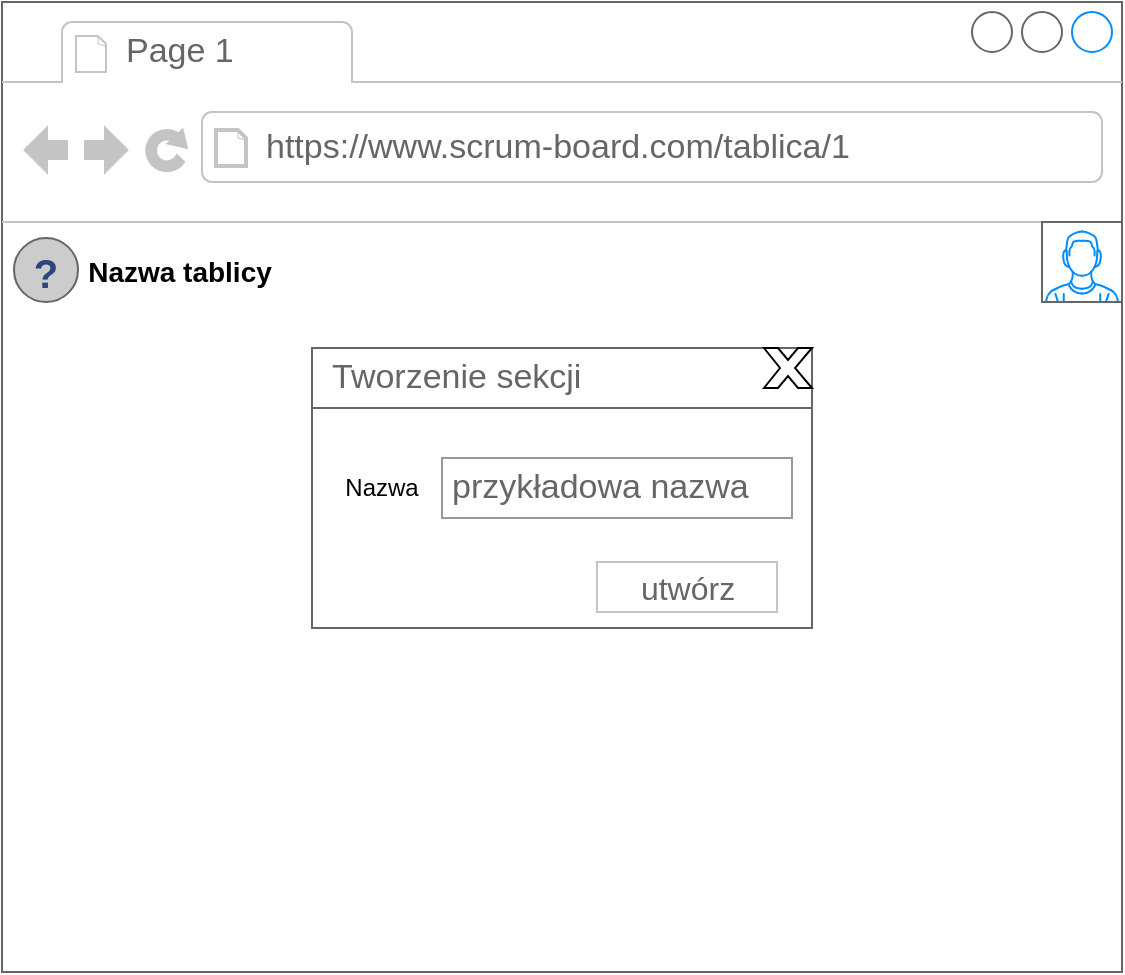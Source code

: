 <mxfile version="24.0.2" type="device" pages="2">
  <diagram name="Strona-1" id="AWiner5oOUAS1Hgjm13_">
    <mxGraphModel dx="1009" dy="550" grid="1" gridSize="10" guides="1" tooltips="1" connect="1" arrows="1" fold="1" page="1" pageScale="1" pageWidth="827" pageHeight="1169" math="0" shadow="0">
      <root>
        <mxCell id="0" />
        <mxCell id="1" parent="0" />
        <mxCell id="gGaLXaDVJd2lma_wR1GJ-1" value="" style="strokeWidth=1;shadow=0;dashed=0;align=center;html=1;shape=mxgraph.mockup.containers.browserWindow;rSize=0;strokeColor=#666666;strokeColor2=#008cff;strokeColor3=#c4c4c4;mainText=,;recursiveResize=0;" vertex="1" parent="1">
          <mxGeometry x="134" y="50" width="560" height="485" as="geometry" />
        </mxCell>
        <mxCell id="gGaLXaDVJd2lma_wR1GJ-2" value="Page 1" style="strokeWidth=1;shadow=0;dashed=0;align=center;html=1;shape=mxgraph.mockup.containers.anchor;fontSize=17;fontColor=#666666;align=left;whiteSpace=wrap;" vertex="1" parent="gGaLXaDVJd2lma_wR1GJ-1">
          <mxGeometry x="60" y="12" width="110" height="26" as="geometry" />
        </mxCell>
        <mxCell id="gGaLXaDVJd2lma_wR1GJ-3" value="https://www.scrum-board.com/tablica/1" style="strokeWidth=1;shadow=0;dashed=0;align=center;html=1;shape=mxgraph.mockup.containers.anchor;rSize=0;fontSize=17;fontColor=#666666;align=left;" vertex="1" parent="gGaLXaDVJd2lma_wR1GJ-1">
          <mxGeometry x="130" y="60" width="250" height="26" as="geometry" />
        </mxCell>
        <mxCell id="gGaLXaDVJd2lma_wR1GJ-4" value="" style="verticalLabelPosition=bottom;shadow=0;dashed=0;align=center;html=1;verticalAlign=top;strokeWidth=1;shape=mxgraph.mockup.containers.userMale;strokeColor=#666666;strokeColor2=#008cff;" vertex="1" parent="gGaLXaDVJd2lma_wR1GJ-1">
          <mxGeometry x="520" y="110" width="40" height="40" as="geometry" />
        </mxCell>
        <mxCell id="gGaLXaDVJd2lma_wR1GJ-5" value="" style="strokeWidth=1;shadow=0;dashed=0;align=center;html=1;shape=mxgraph.mockup.forms.anchor;align=right;spacingRight=2;fontColor=#666666;" vertex="1" parent="gGaLXaDVJd2lma_wR1GJ-1">
          <mxGeometry x="60" y="200" width="50" height="18" as="geometry" />
        </mxCell>
        <mxCell id="gGaLXaDVJd2lma_wR1GJ-6" value="" style="strokeWidth=1;shadow=0;dashed=0;align=center;html=1;shape=mxgraph.mockup.forms.anchor;align=right;spacingRight=2;fontColor=#666666;" vertex="1" parent="gGaLXaDVJd2lma_wR1GJ-1">
          <mxGeometry x="60" y="230" width="50" height="18" as="geometry" />
        </mxCell>
        <mxCell id="gGaLXaDVJd2lma_wR1GJ-7" value="" style="verticalLabelPosition=bottom;shadow=0;dashed=0;align=center;html=1;verticalAlign=top;strokeWidth=1;shape=mxgraph.mockup.misc.help_icon;" vertex="1" parent="gGaLXaDVJd2lma_wR1GJ-1">
          <mxGeometry x="6" y="118" width="32" height="32" as="geometry" />
        </mxCell>
        <mxCell id="gGaLXaDVJd2lma_wR1GJ-8" value="&lt;font style=&quot;font-size: 14px;&quot;&gt;&lt;b&gt;Nazwa tablicy&lt;/b&gt;&lt;/font&gt;" style="text;html=1;align=center;verticalAlign=middle;whiteSpace=wrap;rounded=0;" vertex="1" parent="gGaLXaDVJd2lma_wR1GJ-1">
          <mxGeometry x="38" y="120" width="102" height="30" as="geometry" />
        </mxCell>
        <mxCell id="gGaLXaDVJd2lma_wR1GJ-9" value="" style="strokeWidth=1;shadow=0;dashed=0;align=center;html=1;shape=mxgraph.mockup.containers.rrect;rSize=0;strokeColor=#666666;fontColor=#666666;fontSize=17;verticalAlign=top;whiteSpace=wrap;fillColor=#ffffff;spacingTop=32;" vertex="1" parent="gGaLXaDVJd2lma_wR1GJ-1">
          <mxGeometry x="155" y="173" width="250" height="140" as="geometry" />
        </mxCell>
        <mxCell id="gGaLXaDVJd2lma_wR1GJ-10" value="Tworzenie sekcji" style="strokeWidth=1;shadow=0;dashed=0;align=center;html=1;shape=mxgraph.mockup.containers.rrect;rSize=0;fontSize=17;fontColor=#666666;strokeColor=#666666;align=left;spacingLeft=8;fillColor=none;resizeWidth=1;whiteSpace=wrap;" vertex="1" parent="gGaLXaDVJd2lma_wR1GJ-9">
          <mxGeometry width="250" height="30" relative="1" as="geometry" />
        </mxCell>
        <mxCell id="gGaLXaDVJd2lma_wR1GJ-11" value="utwórz" style="strokeWidth=1;shadow=0;dashed=0;align=center;html=1;shape=mxgraph.mockup.containers.rrect;rSize=0;fontSize=16;fontColor=#666666;strokeColor=#c4c4c4;whiteSpace=wrap;fillColor=none;" vertex="1" parent="gGaLXaDVJd2lma_wR1GJ-9">
          <mxGeometry x="0.75" y="1" width="90" height="25" relative="1" as="geometry">
            <mxPoint x="-45" y="-33" as="offset" />
          </mxGeometry>
        </mxCell>
        <mxCell id="gGaLXaDVJd2lma_wR1GJ-12" value="Nazwa" style="text;html=1;align=center;verticalAlign=middle;whiteSpace=wrap;rounded=0;" vertex="1" parent="gGaLXaDVJd2lma_wR1GJ-9">
          <mxGeometry x="5" y="55" width="60" height="30" as="geometry" />
        </mxCell>
        <mxCell id="gGaLXaDVJd2lma_wR1GJ-13" value="przykładowa nazwa" style="strokeWidth=1;shadow=0;dashed=0;align=center;html=1;shape=mxgraph.mockup.forms.pwField;strokeColor=#999999;mainText=;align=left;fontColor=#666666;fontSize=17;spacingLeft=3;" vertex="1" parent="gGaLXaDVJd2lma_wR1GJ-9">
          <mxGeometry x="65" y="55" width="175" height="30" as="geometry" />
        </mxCell>
        <mxCell id="gGaLXaDVJd2lma_wR1GJ-14" value="" style="verticalLabelPosition=bottom;verticalAlign=top;html=1;shape=mxgraph.basic.x" vertex="1" parent="gGaLXaDVJd2lma_wR1GJ-9">
          <mxGeometry x="226" width="24" height="20" as="geometry" />
        </mxCell>
      </root>
    </mxGraphModel>
  </diagram>
  <diagram id="fLcif_8BohK0dgldnZe7" name="Strona-2">
    <mxGraphModel dx="1009" dy="550" grid="1" gridSize="10" guides="1" tooltips="1" connect="1" arrows="1" fold="1" page="1" pageScale="1" pageWidth="827" pageHeight="1169" math="0" shadow="0">
      <root>
        <mxCell id="0" />
        <mxCell id="1" parent="0" />
        <mxCell id="6Ro5PVa6fDe5Ohe-M9_j-1" value="" style="strokeWidth=1;shadow=0;dashed=0;align=center;html=1;shape=mxgraph.mockup.containers.browserWindow;rSize=0;strokeColor=#666666;strokeColor2=#008cff;strokeColor3=#c4c4c4;mainText=,;recursiveResize=0;" vertex="1" parent="1">
          <mxGeometry x="134" y="30" width="560" height="485" as="geometry" />
        </mxCell>
        <mxCell id="6Ro5PVa6fDe5Ohe-M9_j-2" value="Page 1" style="strokeWidth=1;shadow=0;dashed=0;align=center;html=1;shape=mxgraph.mockup.containers.anchor;fontSize=17;fontColor=#666666;align=left;whiteSpace=wrap;" vertex="1" parent="6Ro5PVa6fDe5Ohe-M9_j-1">
          <mxGeometry x="60" y="12" width="110" height="26" as="geometry" />
        </mxCell>
        <mxCell id="6Ro5PVa6fDe5Ohe-M9_j-3" value="https://www.scrum-board.com/tablica/1" style="strokeWidth=1;shadow=0;dashed=0;align=center;html=1;shape=mxgraph.mockup.containers.anchor;rSize=0;fontSize=17;fontColor=#666666;align=left;" vertex="1" parent="6Ro5PVa6fDe5Ohe-M9_j-1">
          <mxGeometry x="130" y="60" width="250" height="26" as="geometry" />
        </mxCell>
        <mxCell id="6Ro5PVa6fDe5Ohe-M9_j-4" value="" style="verticalLabelPosition=bottom;shadow=0;dashed=0;align=center;html=1;verticalAlign=top;strokeWidth=1;shape=mxgraph.mockup.containers.userMale;strokeColor=#666666;strokeColor2=#008cff;" vertex="1" parent="6Ro5PVa6fDe5Ohe-M9_j-1">
          <mxGeometry x="520" y="110" width="40" height="40" as="geometry" />
        </mxCell>
        <mxCell id="6Ro5PVa6fDe5Ohe-M9_j-5" value="" style="strokeWidth=1;shadow=0;dashed=0;align=center;html=1;shape=mxgraph.mockup.forms.anchor;align=right;spacingRight=2;fontColor=#666666;" vertex="1" parent="6Ro5PVa6fDe5Ohe-M9_j-1">
          <mxGeometry x="60" y="200" width="50" height="18" as="geometry" />
        </mxCell>
        <mxCell id="6Ro5PVa6fDe5Ohe-M9_j-6" value="" style="strokeWidth=1;shadow=0;dashed=0;align=center;html=1;shape=mxgraph.mockup.forms.anchor;align=right;spacingRight=2;fontColor=#666666;" vertex="1" parent="6Ro5PVa6fDe5Ohe-M9_j-1">
          <mxGeometry x="60" y="230" width="50" height="18" as="geometry" />
        </mxCell>
        <mxCell id="6Ro5PVa6fDe5Ohe-M9_j-7" value="" style="verticalLabelPosition=bottom;shadow=0;dashed=0;align=center;html=1;verticalAlign=top;strokeWidth=1;shape=mxgraph.mockup.misc.help_icon;" vertex="1" parent="6Ro5PVa6fDe5Ohe-M9_j-1">
          <mxGeometry x="6" y="118" width="32" height="32" as="geometry" />
        </mxCell>
        <mxCell id="6Ro5PVa6fDe5Ohe-M9_j-8" value="&lt;font style=&quot;font-size: 14px;&quot;&gt;&lt;b&gt;Nazwa tablicy&lt;/b&gt;&lt;/font&gt;" style="text;html=1;align=center;verticalAlign=middle;whiteSpace=wrap;rounded=0;" vertex="1" parent="6Ro5PVa6fDe5Ohe-M9_j-1">
          <mxGeometry x="38" y="120" width="102" height="30" as="geometry" />
        </mxCell>
        <mxCell id="6Ro5PVa6fDe5Ohe-M9_j-12" value="" style="strokeWidth=1;shadow=0;dashed=0;align=center;html=1;shape=mxgraph.mockup.containers.rrect;rSize=0;strokeColor=#666666;fontColor=#666666;fontSize=17;verticalAlign=top;whiteSpace=wrap;fillColor=#ffffff;spacingTop=32;" vertex="1" parent="6Ro5PVa6fDe5Ohe-M9_j-1">
          <mxGeometry x="155" y="173" width="250" height="140" as="geometry" />
        </mxCell>
        <mxCell id="6Ro5PVa6fDe5Ohe-M9_j-13" value="Tworzenie sekcji" style="strokeWidth=1;shadow=0;dashed=0;align=center;html=1;shape=mxgraph.mockup.containers.rrect;rSize=0;fontSize=17;fontColor=#666666;strokeColor=#666666;align=left;spacingLeft=8;fillColor=none;resizeWidth=1;whiteSpace=wrap;" vertex="1" parent="6Ro5PVa6fDe5Ohe-M9_j-12">
          <mxGeometry width="250" height="30" relative="1" as="geometry" />
        </mxCell>
        <mxCell id="6Ro5PVa6fDe5Ohe-M9_j-16" value="utwórz" style="strokeWidth=1;shadow=0;dashed=0;align=center;html=1;shape=mxgraph.mockup.containers.rrect;rSize=0;fontSize=16;fontColor=#666666;strokeColor=#c4c4c4;whiteSpace=wrap;fillColor=none;" vertex="1" parent="6Ro5PVa6fDe5Ohe-M9_j-12">
          <mxGeometry x="0.75" y="1" width="90" height="25" relative="1" as="geometry">
            <mxPoint x="-45" y="-33" as="offset" />
          </mxGeometry>
        </mxCell>
        <mxCell id="6Ro5PVa6fDe5Ohe-M9_j-17" value="Nazwa" style="text;html=1;align=center;verticalAlign=middle;whiteSpace=wrap;rounded=0;" vertex="1" parent="6Ro5PVa6fDe5Ohe-M9_j-12">
          <mxGeometry x="5" y="55" width="60" height="30" as="geometry" />
        </mxCell>
        <mxCell id="6Ro5PVa6fDe5Ohe-M9_j-18" value="przykładowa nazwa" style="strokeWidth=1;shadow=0;dashed=0;align=center;html=1;shape=mxgraph.mockup.forms.pwField;strokeColor=#999999;mainText=;align=left;fontColor=#666666;fontSize=17;spacingLeft=3;" vertex="1" parent="6Ro5PVa6fDe5Ohe-M9_j-12">
          <mxGeometry x="65" y="55" width="175" height="30" as="geometry" />
        </mxCell>
        <mxCell id="6Ro5PVa6fDe5Ohe-M9_j-20" value="" style="verticalLabelPosition=bottom;verticalAlign=top;html=1;shape=mxgraph.basic.x" vertex="1" parent="6Ro5PVa6fDe5Ohe-M9_j-12">
          <mxGeometry x="226" width="24" height="20" as="geometry" />
        </mxCell>
        <mxCell id="VHgBOdcvr8KjCzx9gJPn-1" value="" style="strokeWidth=1;shadow=0;dashed=0;align=center;html=1;shape=mxgraph.mockup.containers.browserWindow;rSize=0;strokeColor=#666666;strokeColor2=#008cff;strokeColor3=#c4c4c4;mainText=,;recursiveResize=0;" vertex="1" parent="1">
          <mxGeometry x="134" y="540" width="560" height="485" as="geometry" />
        </mxCell>
        <mxCell id="VHgBOdcvr8KjCzx9gJPn-2" value="Page 1" style="strokeWidth=1;shadow=0;dashed=0;align=center;html=1;shape=mxgraph.mockup.containers.anchor;fontSize=17;fontColor=#666666;align=left;whiteSpace=wrap;" vertex="1" parent="VHgBOdcvr8KjCzx9gJPn-1">
          <mxGeometry x="60" y="12" width="110" height="26" as="geometry" />
        </mxCell>
        <mxCell id="VHgBOdcvr8KjCzx9gJPn-3" value="https://www.scrum-board.com/tablica/1" style="strokeWidth=1;shadow=0;dashed=0;align=center;html=1;shape=mxgraph.mockup.containers.anchor;rSize=0;fontSize=17;fontColor=#666666;align=left;" vertex="1" parent="VHgBOdcvr8KjCzx9gJPn-1">
          <mxGeometry x="130" y="60" width="250" height="26" as="geometry" />
        </mxCell>
        <mxCell id="VHgBOdcvr8KjCzx9gJPn-4" value="" style="verticalLabelPosition=bottom;shadow=0;dashed=0;align=center;html=1;verticalAlign=top;strokeWidth=1;shape=mxgraph.mockup.containers.userMale;strokeColor=#666666;strokeColor2=#008cff;" vertex="1" parent="VHgBOdcvr8KjCzx9gJPn-1">
          <mxGeometry x="520" y="110" width="40" height="40" as="geometry" />
        </mxCell>
        <mxCell id="VHgBOdcvr8KjCzx9gJPn-5" value="" style="strokeWidth=1;shadow=0;dashed=0;align=center;html=1;shape=mxgraph.mockup.forms.anchor;align=right;spacingRight=2;fontColor=#666666;" vertex="1" parent="VHgBOdcvr8KjCzx9gJPn-1">
          <mxGeometry x="60" y="200" width="50" height="18" as="geometry" />
        </mxCell>
        <mxCell id="VHgBOdcvr8KjCzx9gJPn-6" value="" style="strokeWidth=1;shadow=0;dashed=0;align=center;html=1;shape=mxgraph.mockup.forms.anchor;align=right;spacingRight=2;fontColor=#666666;" vertex="1" parent="VHgBOdcvr8KjCzx9gJPn-1">
          <mxGeometry x="60" y="230" width="50" height="18" as="geometry" />
        </mxCell>
        <mxCell id="VHgBOdcvr8KjCzx9gJPn-7" value="" style="verticalLabelPosition=bottom;shadow=0;dashed=0;align=center;html=1;verticalAlign=top;strokeWidth=1;shape=mxgraph.mockup.misc.help_icon;" vertex="1" parent="VHgBOdcvr8KjCzx9gJPn-1">
          <mxGeometry x="6" y="118" width="32" height="32" as="geometry" />
        </mxCell>
        <mxCell id="VHgBOdcvr8KjCzx9gJPn-8" value="&lt;font style=&quot;font-size: 14px;&quot;&gt;&lt;b&gt;Nazwa tablicy&lt;/b&gt;&lt;/font&gt;" style="text;html=1;align=center;verticalAlign=middle;whiteSpace=wrap;rounded=0;" vertex="1" parent="VHgBOdcvr8KjCzx9gJPn-1">
          <mxGeometry x="38" y="120" width="102" height="30" as="geometry" />
        </mxCell>
        <mxCell id="VHgBOdcvr8KjCzx9gJPn-9" value="Nazwa sekcji" style="swimlane;whiteSpace=wrap;html=1;" vertex="1" parent="VHgBOdcvr8KjCzx9gJPn-1">
          <mxGeometry x="215" y="200" width="130" height="200" as="geometry" />
        </mxCell>
      </root>
    </mxGraphModel>
  </diagram>
</mxfile>
